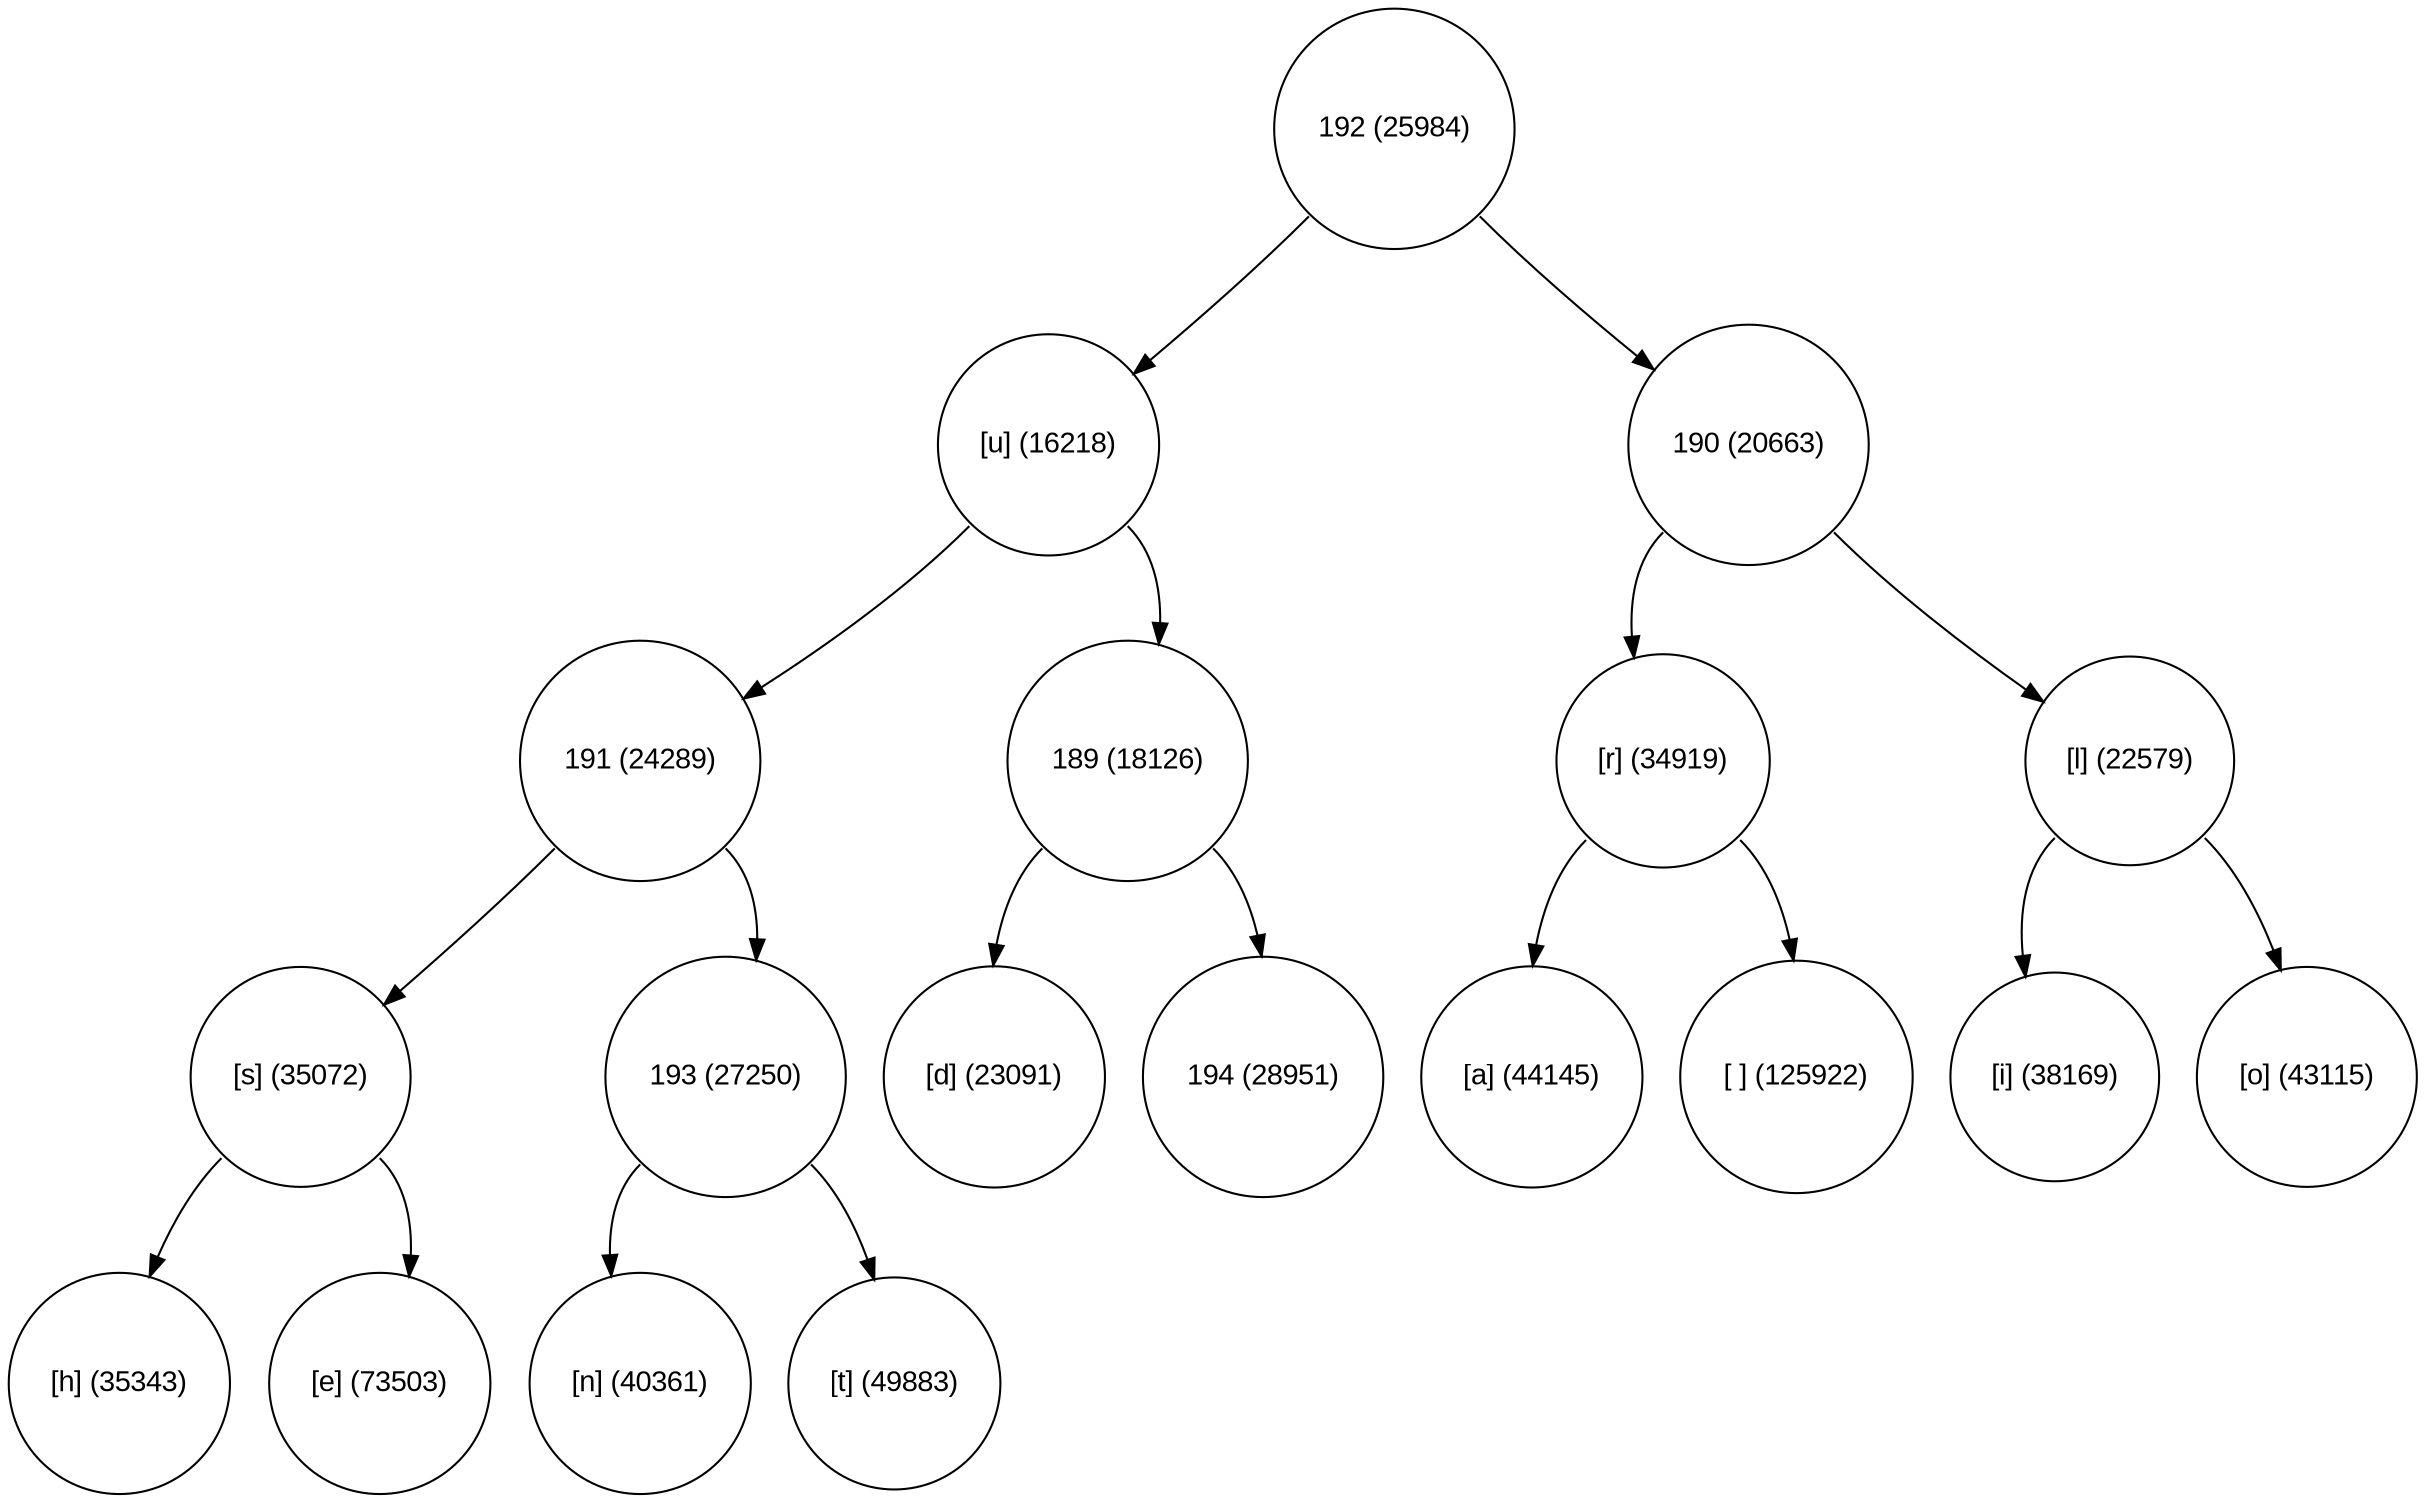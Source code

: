 digraph move_down {
	node [fontname="Arial", shape="circle", width=0.5]; 

	0 [label = "192 (25984)"];
	0:sw -> 1;
	1 [label = "[u] (16218)"];
	1:sw -> 3;
	3 [label = "191 (24289)"];
	3:sw -> 7;
	7 [label = "[s] (35072)"];
	7:sw -> 15;
	15 [label = "[h] (35343)"];
	7:se -> 16;
	16 [label = "[e] (73503)"];
	3:se -> 8;
	8 [label = "193 (27250)"];
	8:sw -> 17;
	17 [label = "[n] (40361)"];
	8:se -> 18;
	18 [label = "[t] (49883)"];
	1:se -> 4;
	4 [label = "189 (18126)"];
	4:sw -> 9;
	9 [label = "[d] (23091)"];
	4:se -> 10;
	10 [label = "194 (28951)"];
	0:se -> 2;
	2 [label = "190 (20663)"];
	2:sw -> 5;
	5 [label = "[r] (34919)"];
	5:sw -> 11;
	11 [label = "[a] (44145)"];
	5:se -> 12;
	12 [label = "[ ] (125922)"];
	2:se -> 6;
	6 [label = "[l] (22579)"];
	6:sw -> 13;
	13 [label = "[i] (38169)"];
	6:se -> 14;
	14 [label = "[o] (43115)"];
}
